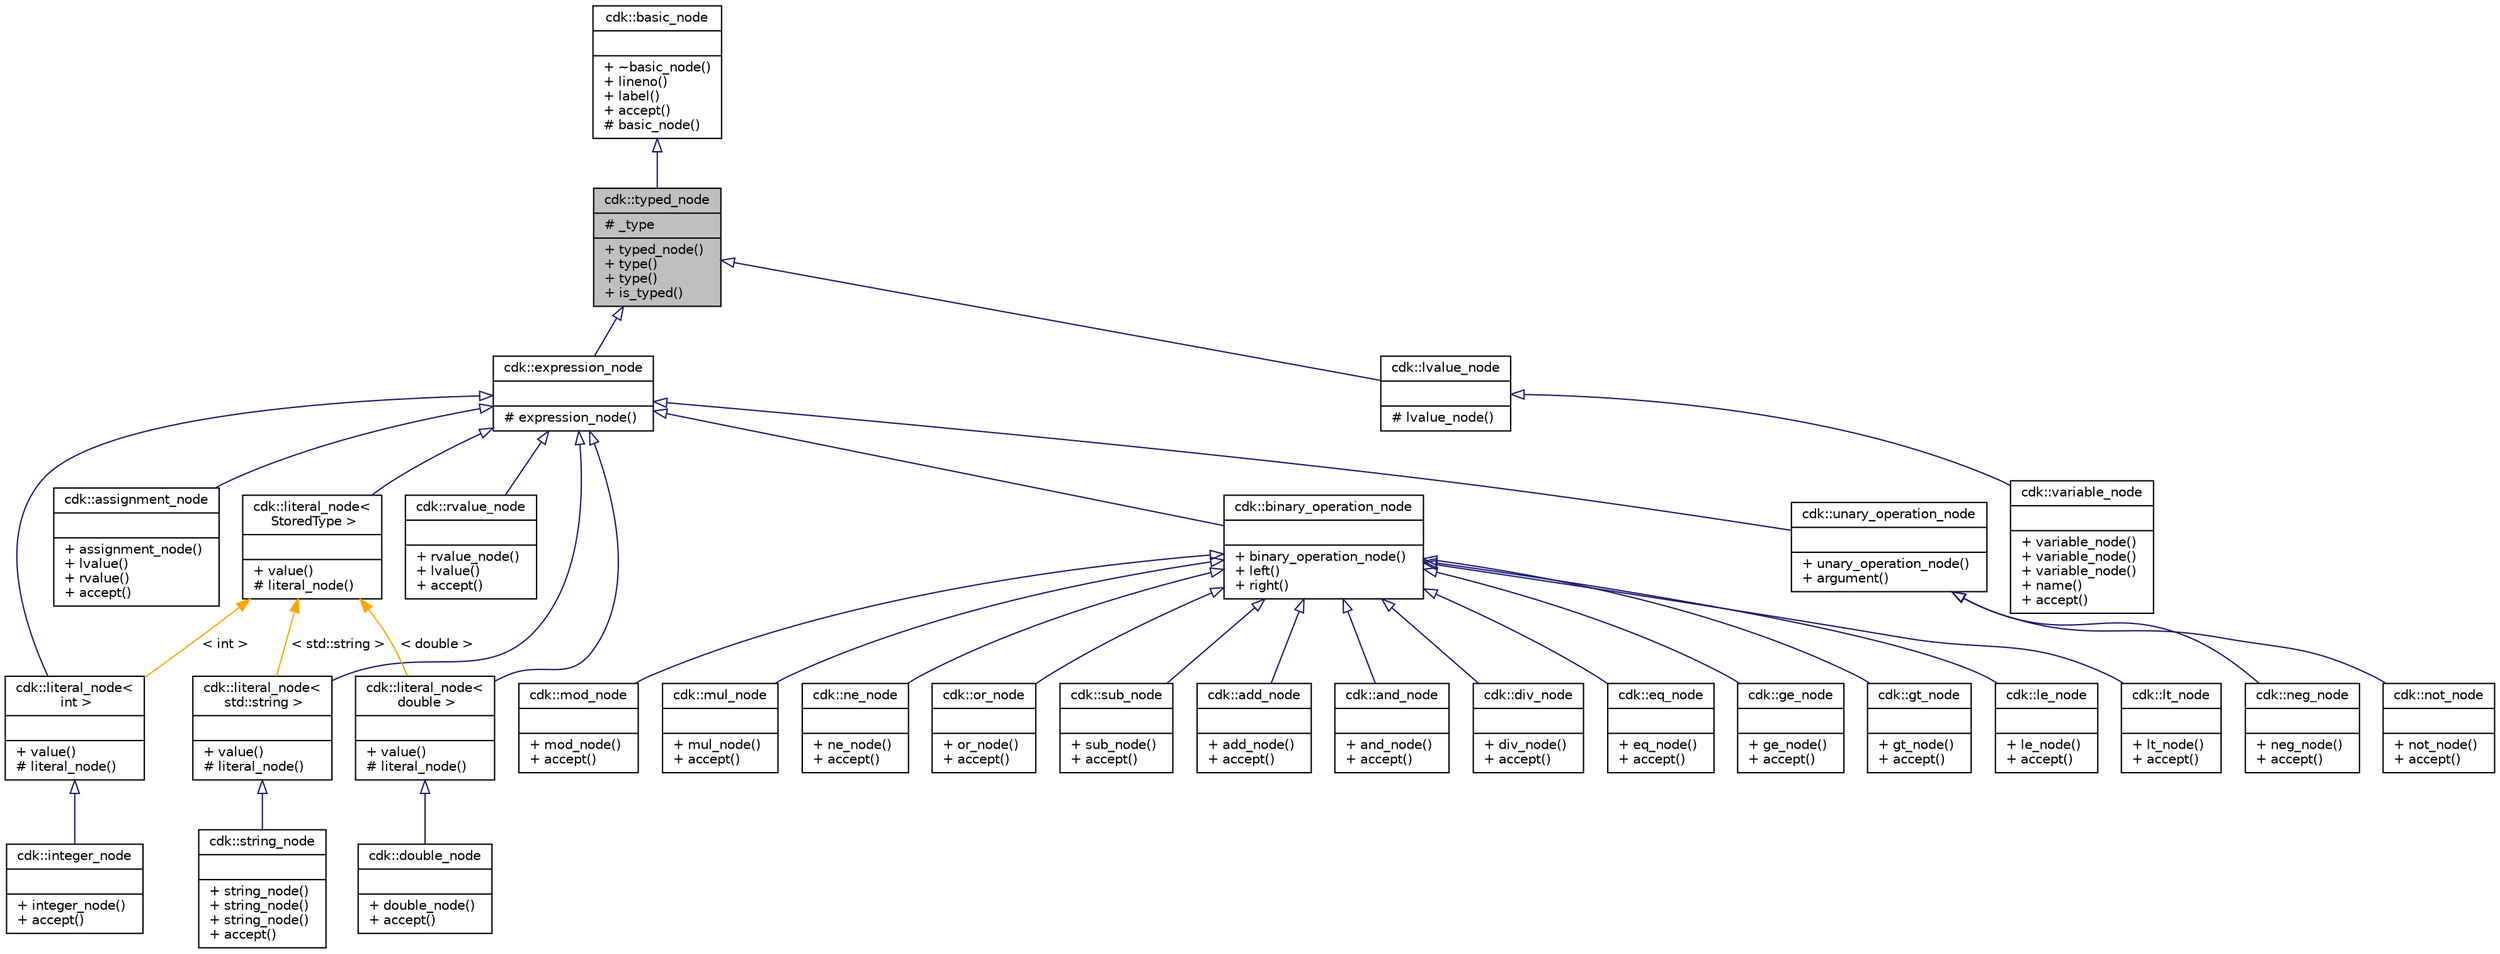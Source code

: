 digraph "cdk::typed_node"
{
 // LATEX_PDF_SIZE
  edge [fontname="Helvetica",fontsize="10",labelfontname="Helvetica",labelfontsize="10"];
  node [fontname="Helvetica",fontsize="10",shape=record];
  Node1 [label="{cdk::typed_node\n|# _type\l|+ typed_node()\l+ type()\l+ type()\l+ is_typed()\l}",height=0.2,width=0.4,color="black", fillcolor="grey75", style="filled", fontcolor="black",tooltip=" "];
  Node2 -> Node1 [dir="back",color="midnightblue",fontsize="10",style="solid",arrowtail="onormal"];
  Node2 [label="{cdk::basic_node\n||+ ~basic_node()\l+ lineno()\l+ label()\l+ accept()\l# basic_node()\l}",height=0.2,width=0.4,color="black", fillcolor="white", style="filled",URL="$classcdk_1_1basic__node.html",tooltip=" "];
  Node1 -> Node3 [dir="back",color="midnightblue",fontsize="10",style="solid",arrowtail="onormal"];
  Node3 [label="{cdk::expression_node\n||# expression_node()\l}",height=0.2,width=0.4,color="black", fillcolor="white", style="filled",URL="$classcdk_1_1expression__node.html",tooltip=" "];
  Node3 -> Node4 [dir="back",color="midnightblue",fontsize="10",style="solid",arrowtail="onormal"];
  Node4 [label="{cdk::literal_node\<\l double \>\n||+ value()\l# literal_node()\l}",height=0.2,width=0.4,color="black", fillcolor="white", style="filled",URL="$classcdk_1_1literal__node.html",tooltip=" "];
  Node4 -> Node5 [dir="back",color="midnightblue",fontsize="10",style="solid",arrowtail="onormal"];
  Node5 [label="{cdk::double_node\n||+ double_node()\l+ accept()\l}",height=0.2,width=0.4,color="black", fillcolor="white", style="filled",URL="$classcdk_1_1double__node.html",tooltip=" "];
  Node3 -> Node6 [dir="back",color="midnightblue",fontsize="10",style="solid",arrowtail="onormal"];
  Node6 [label="{cdk::literal_node\<\l std::string \>\n||+ value()\l# literal_node()\l}",height=0.2,width=0.4,color="black", fillcolor="white", style="filled",URL="$classcdk_1_1literal__node.html",tooltip=" "];
  Node6 -> Node7 [dir="back",color="midnightblue",fontsize="10",style="solid",arrowtail="onormal"];
  Node7 [label="{cdk::string_node\n||+ string_node()\l+ string_node()\l+ string_node()\l+ accept()\l}",height=0.2,width=0.4,color="black", fillcolor="white", style="filled",URL="$classcdk_1_1string__node.html",tooltip=" "];
  Node3 -> Node8 [dir="back",color="midnightblue",fontsize="10",style="solid",arrowtail="onormal"];
  Node8 [label="{cdk::literal_node\<\l int \>\n||+ value()\l# literal_node()\l}",height=0.2,width=0.4,color="black", fillcolor="white", style="filled",URL="$classcdk_1_1literal__node.html",tooltip=" "];
  Node8 -> Node9 [dir="back",color="midnightblue",fontsize="10",style="solid",arrowtail="onormal"];
  Node9 [label="{cdk::integer_node\n||+ integer_node()\l+ accept()\l}",height=0.2,width=0.4,color="black", fillcolor="white", style="filled",URL="$classcdk_1_1integer__node.html",tooltip=" "];
  Node3 -> Node10 [dir="back",color="midnightblue",fontsize="10",style="solid",arrowtail="onormal"];
  Node10 [label="{cdk::assignment_node\n||+ assignment_node()\l+ lvalue()\l+ rvalue()\l+ accept()\l}",height=0.2,width=0.4,color="black", fillcolor="white", style="filled",URL="$classcdk_1_1assignment__node.html",tooltip=" "];
  Node3 -> Node11 [dir="back",color="midnightblue",fontsize="10",style="solid",arrowtail="onormal"];
  Node11 [label="{cdk::binary_operation_node\n||+ binary_operation_node()\l+ left()\l+ right()\l}",height=0.2,width=0.4,color="black", fillcolor="white", style="filled",URL="$classcdk_1_1binary__operation__node.html",tooltip=" "];
  Node11 -> Node12 [dir="back",color="midnightblue",fontsize="10",style="solid",arrowtail="onormal"];
  Node12 [label="{cdk::add_node\n||+ add_node()\l+ accept()\l}",height=0.2,width=0.4,color="black", fillcolor="white", style="filled",URL="$classcdk_1_1add__node.html",tooltip=" "];
  Node11 -> Node13 [dir="back",color="midnightblue",fontsize="10",style="solid",arrowtail="onormal"];
  Node13 [label="{cdk::and_node\n||+ and_node()\l+ accept()\l}",height=0.2,width=0.4,color="black", fillcolor="white", style="filled",URL="$classcdk_1_1and__node.html",tooltip=" "];
  Node11 -> Node14 [dir="back",color="midnightblue",fontsize="10",style="solid",arrowtail="onormal"];
  Node14 [label="{cdk::div_node\n||+ div_node()\l+ accept()\l}",height=0.2,width=0.4,color="black", fillcolor="white", style="filled",URL="$classcdk_1_1div__node.html",tooltip=" "];
  Node11 -> Node15 [dir="back",color="midnightblue",fontsize="10",style="solid",arrowtail="onormal"];
  Node15 [label="{cdk::eq_node\n||+ eq_node()\l+ accept()\l}",height=0.2,width=0.4,color="black", fillcolor="white", style="filled",URL="$classcdk_1_1eq__node.html",tooltip=" "];
  Node11 -> Node16 [dir="back",color="midnightblue",fontsize="10",style="solid",arrowtail="onormal"];
  Node16 [label="{cdk::ge_node\n||+ ge_node()\l+ accept()\l}",height=0.2,width=0.4,color="black", fillcolor="white", style="filled",URL="$classcdk_1_1ge__node.html",tooltip=" "];
  Node11 -> Node17 [dir="back",color="midnightblue",fontsize="10",style="solid",arrowtail="onormal"];
  Node17 [label="{cdk::gt_node\n||+ gt_node()\l+ accept()\l}",height=0.2,width=0.4,color="black", fillcolor="white", style="filled",URL="$classcdk_1_1gt__node.html",tooltip=" "];
  Node11 -> Node18 [dir="back",color="midnightblue",fontsize="10",style="solid",arrowtail="onormal"];
  Node18 [label="{cdk::le_node\n||+ le_node()\l+ accept()\l}",height=0.2,width=0.4,color="black", fillcolor="white", style="filled",URL="$classcdk_1_1le__node.html",tooltip=" "];
  Node11 -> Node19 [dir="back",color="midnightblue",fontsize="10",style="solid",arrowtail="onormal"];
  Node19 [label="{cdk::lt_node\n||+ lt_node()\l+ accept()\l}",height=0.2,width=0.4,color="black", fillcolor="white", style="filled",URL="$classcdk_1_1lt__node.html",tooltip=" "];
  Node11 -> Node20 [dir="back",color="midnightblue",fontsize="10",style="solid",arrowtail="onormal"];
  Node20 [label="{cdk::mod_node\n||+ mod_node()\l+ accept()\l}",height=0.2,width=0.4,color="black", fillcolor="white", style="filled",URL="$classcdk_1_1mod__node.html",tooltip=" "];
  Node11 -> Node21 [dir="back",color="midnightblue",fontsize="10",style="solid",arrowtail="onormal"];
  Node21 [label="{cdk::mul_node\n||+ mul_node()\l+ accept()\l}",height=0.2,width=0.4,color="black", fillcolor="white", style="filled",URL="$classcdk_1_1mul__node.html",tooltip=" "];
  Node11 -> Node22 [dir="back",color="midnightblue",fontsize="10",style="solid",arrowtail="onormal"];
  Node22 [label="{cdk::ne_node\n||+ ne_node()\l+ accept()\l}",height=0.2,width=0.4,color="black", fillcolor="white", style="filled",URL="$classcdk_1_1ne__node.html",tooltip=" "];
  Node11 -> Node23 [dir="back",color="midnightblue",fontsize="10",style="solid",arrowtail="onormal"];
  Node23 [label="{cdk::or_node\n||+ or_node()\l+ accept()\l}",height=0.2,width=0.4,color="black", fillcolor="white", style="filled",URL="$classcdk_1_1or__node.html",tooltip=" "];
  Node11 -> Node24 [dir="back",color="midnightblue",fontsize="10",style="solid",arrowtail="onormal"];
  Node24 [label="{cdk::sub_node\n||+ sub_node()\l+ accept()\l}",height=0.2,width=0.4,color="black", fillcolor="white", style="filled",URL="$classcdk_1_1sub__node.html",tooltip=" "];
  Node3 -> Node25 [dir="back",color="midnightblue",fontsize="10",style="solid",arrowtail="onormal"];
  Node25 [label="{cdk::literal_node\<\l StoredType \>\n||+ value()\l# literal_node()\l}",height=0.2,width=0.4,color="black", fillcolor="white", style="filled",URL="$classcdk_1_1literal__node.html",tooltip=" "];
  Node25 -> Node4 [dir="back",color="orange",fontsize="10",style="solid",label=" \< double \>" ];
  Node25 -> Node6 [dir="back",color="orange",fontsize="10",style="solid",label=" \< std::string \>" ];
  Node25 -> Node8 [dir="back",color="orange",fontsize="10",style="solid",label=" \< int \>" ];
  Node3 -> Node26 [dir="back",color="midnightblue",fontsize="10",style="solid",arrowtail="onormal"];
  Node26 [label="{cdk::rvalue_node\n||+ rvalue_node()\l+ lvalue()\l+ accept()\l}",height=0.2,width=0.4,color="black", fillcolor="white", style="filled",URL="$classcdk_1_1rvalue__node.html",tooltip=" "];
  Node3 -> Node27 [dir="back",color="midnightblue",fontsize="10",style="solid",arrowtail="onormal"];
  Node27 [label="{cdk::unary_operation_node\n||+ unary_operation_node()\l+ argument()\l}",height=0.2,width=0.4,color="black", fillcolor="white", style="filled",URL="$classcdk_1_1unary__operation__node.html",tooltip=" "];
  Node27 -> Node28 [dir="back",color="midnightblue",fontsize="10",style="solid",arrowtail="onormal"];
  Node28 [label="{cdk::neg_node\n||+ neg_node()\l+ accept()\l}",height=0.2,width=0.4,color="black", fillcolor="white", style="filled",URL="$classcdk_1_1neg__node.html",tooltip=" "];
  Node27 -> Node29 [dir="back",color="midnightblue",fontsize="10",style="solid",arrowtail="onormal"];
  Node29 [label="{cdk::not_node\n||+ not_node()\l+ accept()\l}",height=0.2,width=0.4,color="black", fillcolor="white", style="filled",URL="$classcdk_1_1not__node.html",tooltip=" "];
  Node1 -> Node30 [dir="back",color="midnightblue",fontsize="10",style="solid",arrowtail="onormal"];
  Node30 [label="{cdk::lvalue_node\n||# lvalue_node()\l}",height=0.2,width=0.4,color="black", fillcolor="white", style="filled",URL="$classcdk_1_1lvalue__node.html",tooltip=" "];
  Node30 -> Node31 [dir="back",color="midnightblue",fontsize="10",style="solid",arrowtail="onormal"];
  Node31 [label="{cdk::variable_node\n||+ variable_node()\l+ variable_node()\l+ variable_node()\l+ name()\l+ accept()\l}",height=0.2,width=0.4,color="black", fillcolor="white", style="filled",URL="$classcdk_1_1variable__node.html",tooltip=" "];
}

